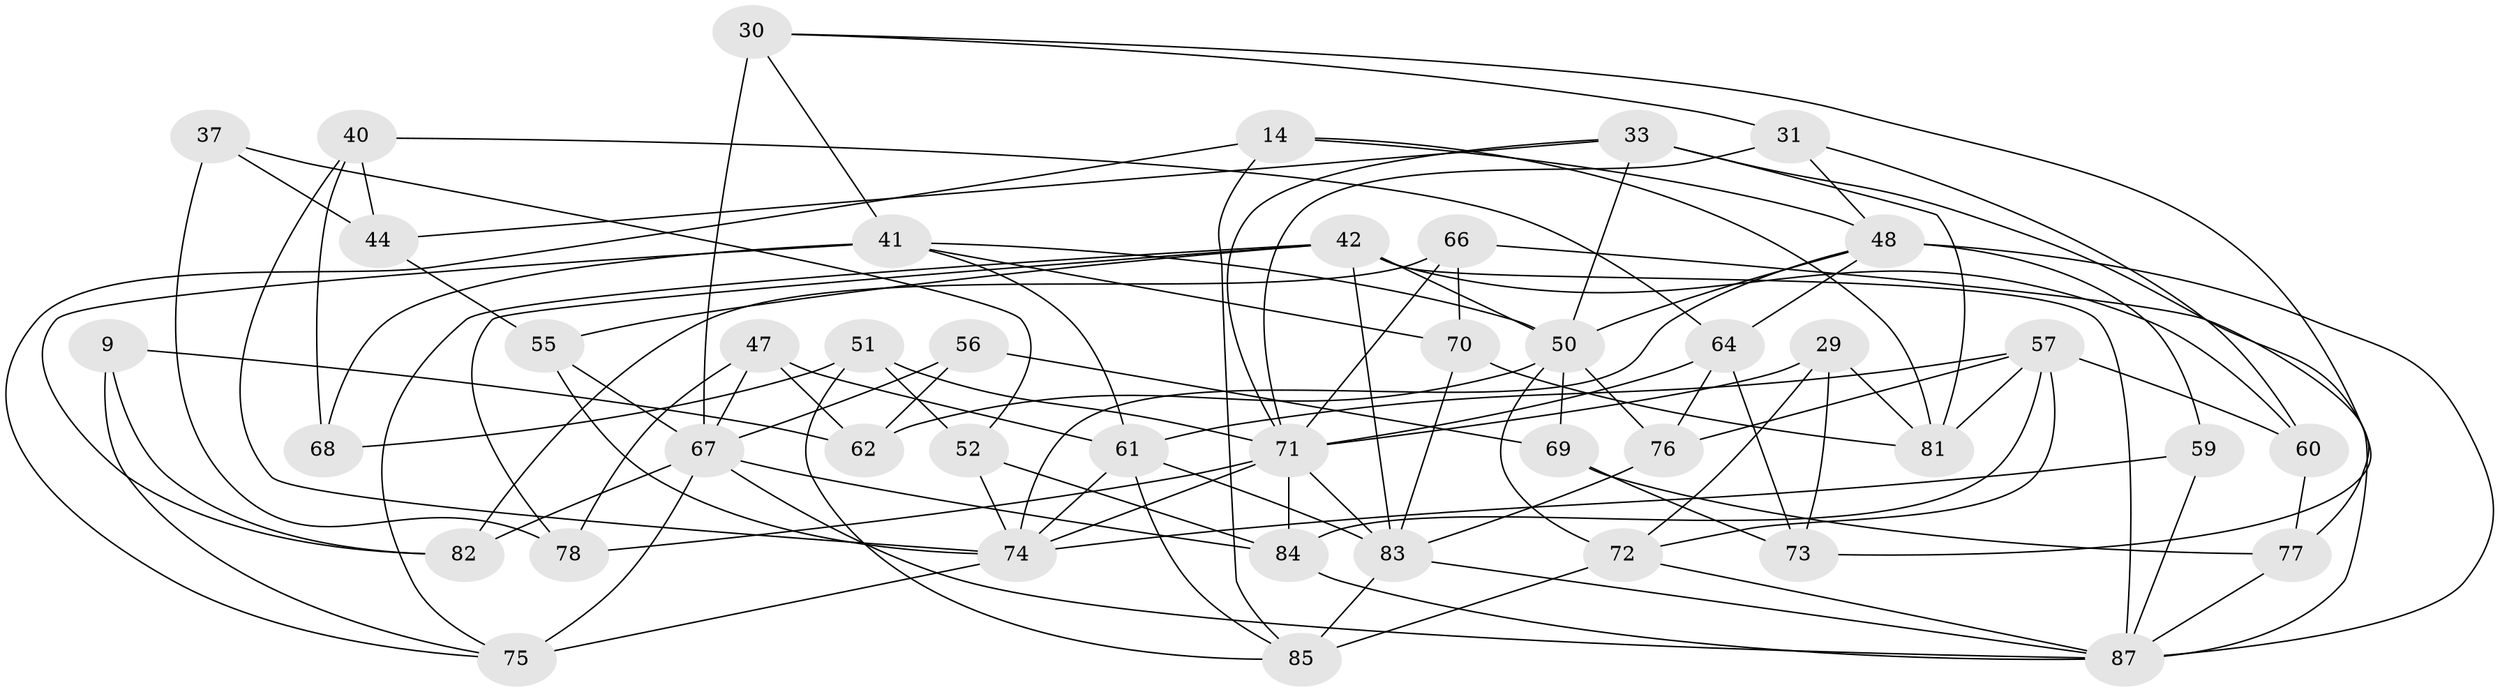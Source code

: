 // original degree distribution, {4: 1.0}
// Generated by graph-tools (version 1.1) at 2025/59/03/09/25 04:59:15]
// undirected, 43 vertices, 106 edges
graph export_dot {
graph [start="1"]
  node [color=gray90,style=filled];
  9;
  14;
  29;
  30 [super="+7"];
  31;
  33 [super="+15"];
  37;
  40;
  41 [super="+21"];
  42 [super="+26"];
  44;
  47;
  48 [super="+10+34"];
  50 [super="+32"];
  51 [super="+38"];
  52;
  55;
  56;
  57 [super="+18+36"];
  59 [super="+46"];
  60;
  61 [super="+45+35"];
  62 [super="+13"];
  64 [super="+43"];
  66;
  67 [super="+39+65"];
  68;
  69;
  70;
  71 [super="+54+63"];
  72 [super="+2"];
  73;
  74 [super="+24+58"];
  75 [super="+22"];
  76;
  77;
  78 [super="+23"];
  81 [super="+1"];
  82;
  83 [super="+8+79+49"];
  84 [super="+27"];
  85 [super="+5"];
  87 [super="+80+28+53+86"];
  9 -- 62 [weight=2];
  9 -- 82;
  9 -- 75;
  14 -- 75;
  14 -- 81;
  14 -- 85;
  14 -- 48;
  29 -- 73;
  29 -- 72;
  29 -- 81;
  29 -- 71;
  30 -- 41;
  30 -- 73;
  30 -- 31;
  30 -- 67 [weight=3];
  31 -- 60;
  31 -- 48;
  31 -- 71;
  33 -- 77;
  33 -- 44;
  33 -- 81 [weight=2];
  33 -- 50;
  33 -- 71;
  37 -- 52;
  37 -- 78 [weight=2];
  37 -- 44;
  40 -- 68;
  40 -- 74;
  40 -- 44;
  40 -- 64;
  41 -- 82;
  41 -- 70;
  41 -- 50;
  41 -- 68;
  41 -- 61;
  42 -- 55;
  42 -- 78 [weight=2];
  42 -- 75;
  42 -- 87 [weight=2];
  42 -- 60;
  42 -- 83 [weight=2];
  42 -- 50;
  44 -- 55;
  47 -- 62;
  47 -- 78;
  47 -- 67;
  47 -- 61;
  48 -- 59 [weight=2];
  48 -- 64;
  48 -- 87;
  48 -- 74;
  48 -- 50;
  50 -- 72;
  50 -- 69;
  50 -- 76;
  50 -- 62;
  51 -- 68 [weight=2];
  51 -- 52;
  51 -- 85;
  51 -- 71 [weight=2];
  52 -- 84;
  52 -- 74;
  55 -- 74;
  55 -- 67;
  56 -- 62 [weight=2];
  56 -- 69;
  56 -- 67;
  57 -- 72;
  57 -- 76;
  57 -- 60;
  57 -- 84 [weight=2];
  57 -- 81;
  57 -- 61 [weight=2];
  59 -- 87 [weight=3];
  59 -- 74;
  60 -- 77;
  61 -- 85;
  61 -- 83 [weight=2];
  61 -- 74;
  64 -- 71 [weight=2];
  64 -- 76;
  64 -- 73;
  66 -- 70;
  66 -- 82;
  66 -- 87;
  66 -- 71;
  67 -- 84;
  67 -- 75;
  67 -- 82;
  67 -- 87 [weight=3];
  69 -- 77;
  69 -- 73;
  70 -- 81;
  70 -- 83;
  71 -- 84;
  71 -- 83 [weight=2];
  71 -- 74 [weight=2];
  71 -- 78;
  72 -- 85 [weight=2];
  72 -- 87;
  74 -- 75 [weight=2];
  76 -- 83;
  77 -- 87;
  83 -- 85;
  83 -- 87;
  84 -- 87;
}
